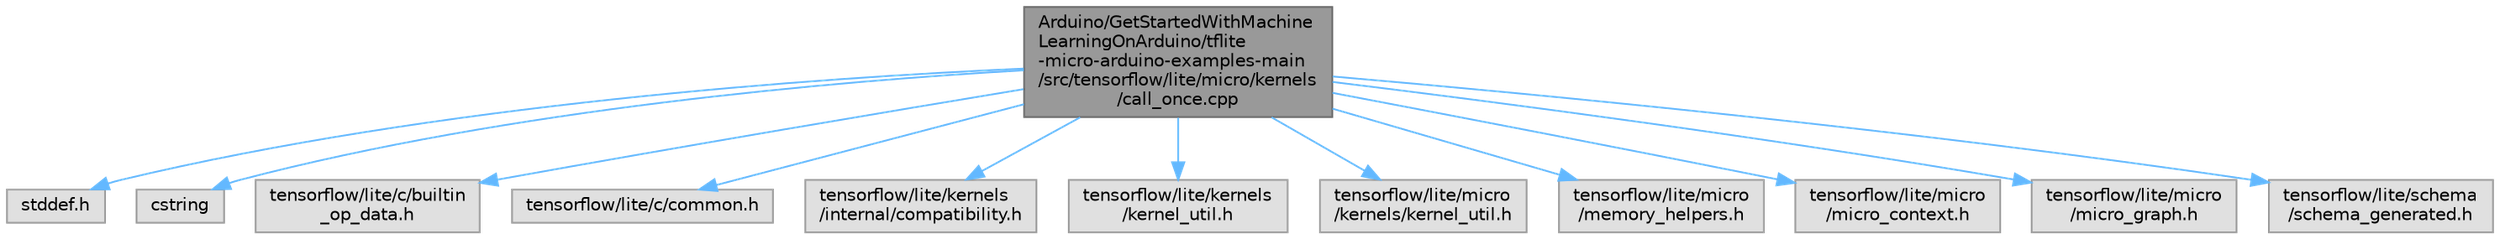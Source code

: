 digraph "Arduino/GetStartedWithMachineLearningOnArduino/tflite-micro-arduino-examples-main/src/tensorflow/lite/micro/kernels/call_once.cpp"
{
 // LATEX_PDF_SIZE
  bgcolor="transparent";
  edge [fontname=Helvetica,fontsize=10,labelfontname=Helvetica,labelfontsize=10];
  node [fontname=Helvetica,fontsize=10,shape=box,height=0.2,width=0.4];
  Node1 [id="Node000001",label="Arduino/GetStartedWithMachine\lLearningOnArduino/tflite\l-micro-arduino-examples-main\l/src/tensorflow/lite/micro/kernels\l/call_once.cpp",height=0.2,width=0.4,color="gray40", fillcolor="grey60", style="filled", fontcolor="black",tooltip=" "];
  Node1 -> Node2 [id="edge12_Node000001_Node000002",color="steelblue1",style="solid",tooltip=" "];
  Node2 [id="Node000002",label="stddef.h",height=0.2,width=0.4,color="grey60", fillcolor="#E0E0E0", style="filled",tooltip=" "];
  Node1 -> Node3 [id="edge13_Node000001_Node000003",color="steelblue1",style="solid",tooltip=" "];
  Node3 [id="Node000003",label="cstring",height=0.2,width=0.4,color="grey60", fillcolor="#E0E0E0", style="filled",tooltip=" "];
  Node1 -> Node4 [id="edge14_Node000001_Node000004",color="steelblue1",style="solid",tooltip=" "];
  Node4 [id="Node000004",label="tensorflow/lite/c/builtin\l_op_data.h",height=0.2,width=0.4,color="grey60", fillcolor="#E0E0E0", style="filled",tooltip=" "];
  Node1 -> Node5 [id="edge15_Node000001_Node000005",color="steelblue1",style="solid",tooltip=" "];
  Node5 [id="Node000005",label="tensorflow/lite/c/common.h",height=0.2,width=0.4,color="grey60", fillcolor="#E0E0E0", style="filled",tooltip=" "];
  Node1 -> Node6 [id="edge16_Node000001_Node000006",color="steelblue1",style="solid",tooltip=" "];
  Node6 [id="Node000006",label="tensorflow/lite/kernels\l/internal/compatibility.h",height=0.2,width=0.4,color="grey60", fillcolor="#E0E0E0", style="filled",tooltip=" "];
  Node1 -> Node7 [id="edge17_Node000001_Node000007",color="steelblue1",style="solid",tooltip=" "];
  Node7 [id="Node000007",label="tensorflow/lite/kernels\l/kernel_util.h",height=0.2,width=0.4,color="grey60", fillcolor="#E0E0E0", style="filled",tooltip=" "];
  Node1 -> Node8 [id="edge18_Node000001_Node000008",color="steelblue1",style="solid",tooltip=" "];
  Node8 [id="Node000008",label="tensorflow/lite/micro\l/kernels/kernel_util.h",height=0.2,width=0.4,color="grey60", fillcolor="#E0E0E0", style="filled",tooltip=" "];
  Node1 -> Node9 [id="edge19_Node000001_Node000009",color="steelblue1",style="solid",tooltip=" "];
  Node9 [id="Node000009",label="tensorflow/lite/micro\l/memory_helpers.h",height=0.2,width=0.4,color="grey60", fillcolor="#E0E0E0", style="filled",tooltip=" "];
  Node1 -> Node10 [id="edge20_Node000001_Node000010",color="steelblue1",style="solid",tooltip=" "];
  Node10 [id="Node000010",label="tensorflow/lite/micro\l/micro_context.h",height=0.2,width=0.4,color="grey60", fillcolor="#E0E0E0", style="filled",tooltip=" "];
  Node1 -> Node11 [id="edge21_Node000001_Node000011",color="steelblue1",style="solid",tooltip=" "];
  Node11 [id="Node000011",label="tensorflow/lite/micro\l/micro_graph.h",height=0.2,width=0.4,color="grey60", fillcolor="#E0E0E0", style="filled",tooltip=" "];
  Node1 -> Node12 [id="edge22_Node000001_Node000012",color="steelblue1",style="solid",tooltip=" "];
  Node12 [id="Node000012",label="tensorflow/lite/schema\l/schema_generated.h",height=0.2,width=0.4,color="grey60", fillcolor="#E0E0E0", style="filled",tooltip=" "];
}
